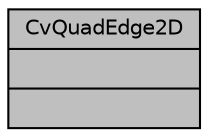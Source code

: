 digraph "CvQuadEdge2D"
{
 // LATEX_PDF_SIZE
  edge [fontname="Helvetica",fontsize="10",labelfontname="Helvetica",labelfontsize="10"];
  node [fontname="Helvetica",fontsize="10",shape=record];
  Node1 [label="{CvQuadEdge2D\n||}",height=0.2,width=0.4,color="black", fillcolor="grey75", style="filled", fontcolor="black",tooltip=" "];
}
